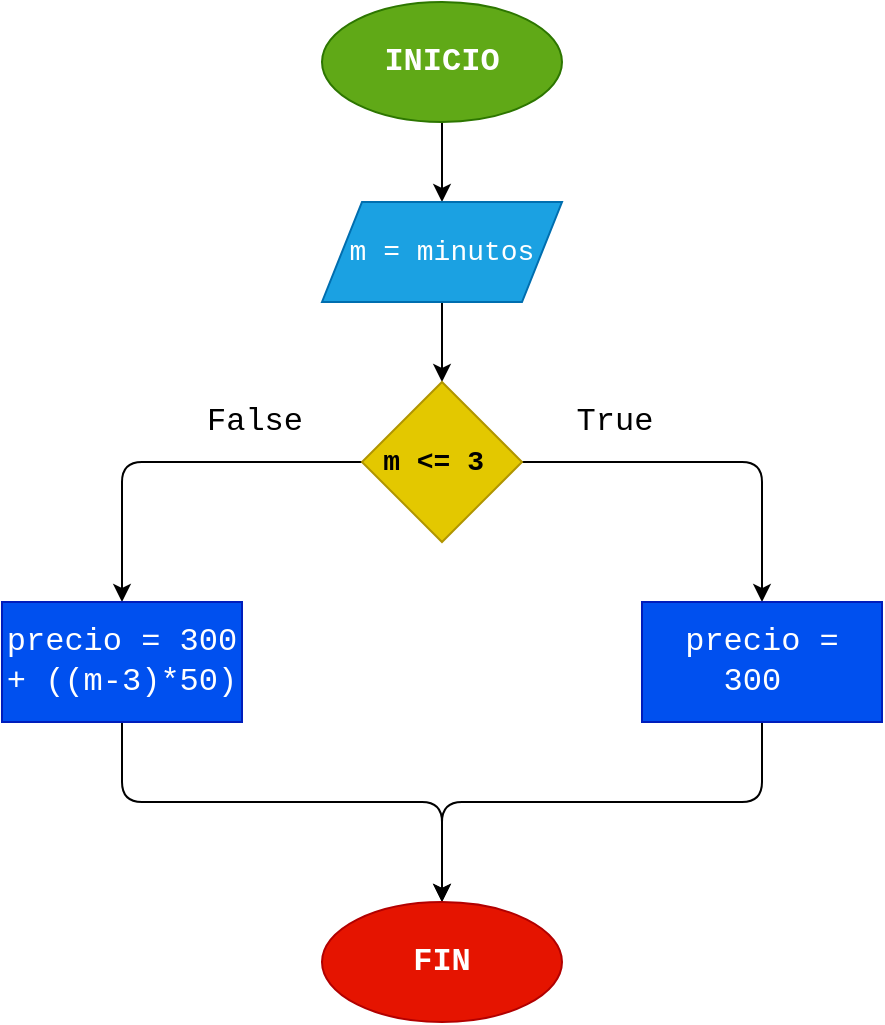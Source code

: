 <mxfile>
    <diagram id="-FaPuicVigdpxlwIqKRF" name="Page-1">
        <mxGraphModel dx="714" dy="503" grid="1" gridSize="10" guides="1" tooltips="1" connect="1" arrows="1" fold="1" page="1" pageScale="1" pageWidth="827" pageHeight="1169" math="0" shadow="0">
            <root>
                <mxCell id="0"/>
                <mxCell id="1" parent="0"/>
                <mxCell id="4" value="" style="edgeStyle=none;html=1;fontFamily=Courier New;fontSize=16;" edge="1" parent="1" source="2" target="3">
                    <mxGeometry relative="1" as="geometry"/>
                </mxCell>
                <mxCell id="2" value="INICIO" style="ellipse;whiteSpace=wrap;html=1;fillColor=#60a917;fontColor=#ffffff;strokeColor=#2D7600;fontFamily=Courier New;fontSize=16;fontStyle=1" vertex="1" parent="1">
                    <mxGeometry x="294" width="120" height="60" as="geometry"/>
                </mxCell>
                <mxCell id="6" value="" style="edgeStyle=none;html=1;fontFamily=Courier New;fontSize=16;" edge="1" parent="1" source="3" target="5">
                    <mxGeometry relative="1" as="geometry"/>
                </mxCell>
                <mxCell id="3" value="m = minutos" style="shape=parallelogram;perimeter=parallelogramPerimeter;whiteSpace=wrap;html=1;fixedSize=1;fillColor=#1ba1e2;fontColor=#ffffff;strokeColor=#006EAF;fontFamily=Courier New;fontSize=14;" vertex="1" parent="1">
                    <mxGeometry x="294" y="100" width="120" height="50" as="geometry"/>
                </mxCell>
                <mxCell id="8" value="" style="edgeStyle=none;html=1;fontFamily=Courier New;fontSize=16;" edge="1" parent="1" source="5" target="7">
                    <mxGeometry relative="1" as="geometry">
                        <Array as="points">
                            <mxPoint x="514" y="230"/>
                        </Array>
                    </mxGeometry>
                </mxCell>
                <mxCell id="10" value="" style="edgeStyle=none;html=1;fontFamily=Courier New;fontSize=16;" edge="1" parent="1" source="5" target="9">
                    <mxGeometry relative="1" as="geometry">
                        <Array as="points">
                            <mxPoint x="194" y="230"/>
                        </Array>
                    </mxGeometry>
                </mxCell>
                <mxCell id="5" value="m &amp;lt;= 3&amp;nbsp;" style="rhombus;whiteSpace=wrap;html=1;fillColor=#e3c800;fontColor=#000000;strokeColor=#B09500;fontFamily=Courier New;fontSize=14;fontStyle=1" vertex="1" parent="1">
                    <mxGeometry x="314" y="190" width="80" height="80" as="geometry"/>
                </mxCell>
                <mxCell id="12" style="edgeStyle=none;html=1;entryX=0.5;entryY=0;entryDx=0;entryDy=0;fontFamily=Courier New;fontSize=16;" edge="1" parent="1" source="7" target="11">
                    <mxGeometry relative="1" as="geometry">
                        <Array as="points">
                            <mxPoint x="514" y="400"/>
                            <mxPoint x="354" y="400"/>
                        </Array>
                    </mxGeometry>
                </mxCell>
                <mxCell id="7" value="precio = 300&amp;nbsp;" style="whiteSpace=wrap;html=1;fillColor=#0050ef;fontColor=#ffffff;strokeColor=#001DBC;fontFamily=Courier New;fontSize=16;" vertex="1" parent="1">
                    <mxGeometry x="454" y="300" width="120" height="60" as="geometry"/>
                </mxCell>
                <mxCell id="13" style="edgeStyle=none;html=1;entryX=0.5;entryY=0;entryDx=0;entryDy=0;fontFamily=Courier New;fontSize=16;" edge="1" parent="1" source="9" target="11">
                    <mxGeometry relative="1" as="geometry">
                        <Array as="points">
                            <mxPoint x="194" y="400"/>
                            <mxPoint x="354" y="400"/>
                        </Array>
                    </mxGeometry>
                </mxCell>
                <mxCell id="9" value="precio = 300 + ((m-3)*50)" style="whiteSpace=wrap;html=1;fillColor=#0050ef;fontColor=#ffffff;strokeColor=#001DBC;fontFamily=Courier New;fontSize=16;" vertex="1" parent="1">
                    <mxGeometry x="134" y="300" width="120" height="60" as="geometry"/>
                </mxCell>
                <mxCell id="11" value="FIN" style="ellipse;whiteSpace=wrap;html=1;fillColor=#e51400;fontColor=#ffffff;strokeColor=#B20000;fontFamily=Courier New;fontSize=16;fontStyle=1" vertex="1" parent="1">
                    <mxGeometry x="294" y="450" width="120" height="60" as="geometry"/>
                </mxCell>
                <mxCell id="14" value="True" style="text;html=1;align=center;verticalAlign=middle;resizable=0;points=[];autosize=1;strokeColor=none;fillColor=none;fontFamily=Courier New;fontSize=16;" vertex="1" parent="1">
                    <mxGeometry x="410" y="195" width="60" height="30" as="geometry"/>
                </mxCell>
                <mxCell id="15" value="False" style="text;html=1;align=center;verticalAlign=middle;resizable=0;points=[];autosize=1;strokeColor=none;fillColor=none;fontFamily=Courier New;fontSize=16;" vertex="1" parent="1">
                    <mxGeometry x="225" y="195" width="70" height="30" as="geometry"/>
                </mxCell>
            </root>
        </mxGraphModel>
    </diagram>
</mxfile>